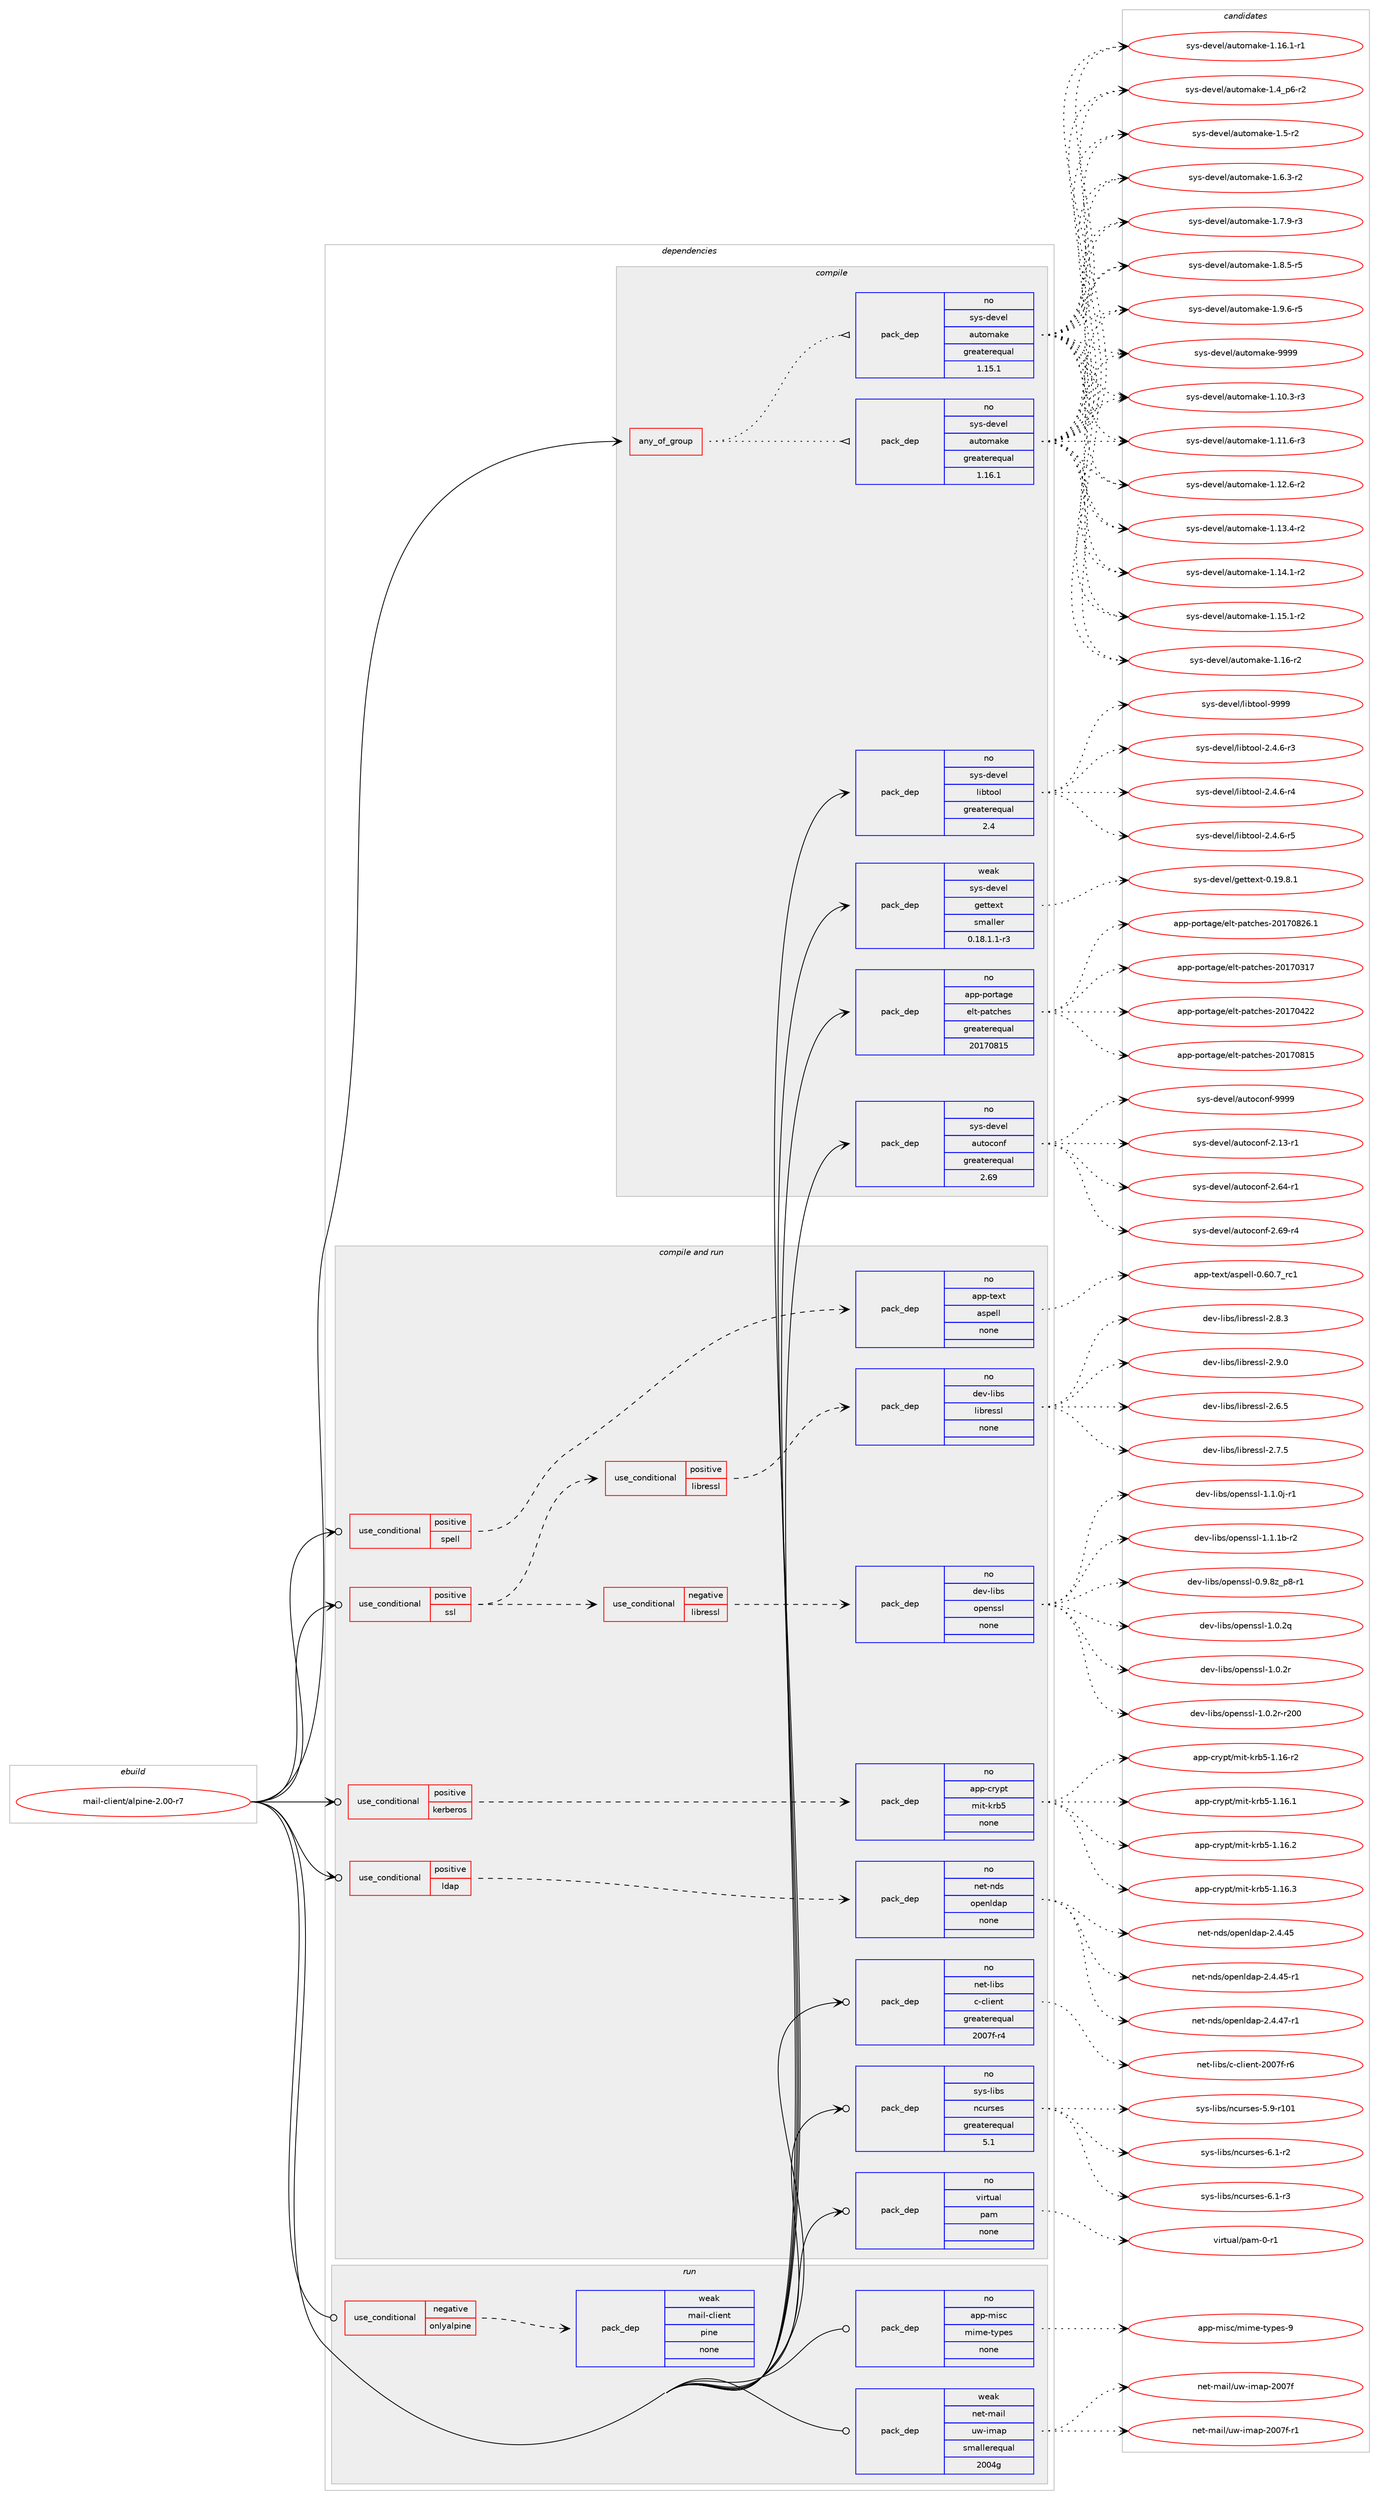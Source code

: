 digraph prolog {

# *************
# Graph options
# *************

newrank=true;
concentrate=true;
compound=true;
graph [rankdir=LR,fontname=Helvetica,fontsize=10,ranksep=1.5];#, ranksep=2.5, nodesep=0.2];
edge  [arrowhead=vee];
node  [fontname=Helvetica,fontsize=10];

# **********
# The ebuild
# **********

subgraph cluster_leftcol {
color=gray;
rank=same;
label=<<i>ebuild</i>>;
id [label="mail-client/alpine-2.00-r7", color=red, width=4, href="../mail-client/alpine-2.00-r7.svg"];
}

# ****************
# The dependencies
# ****************

subgraph cluster_midcol {
color=gray;
label=<<i>dependencies</i>>;
subgraph cluster_compile {
fillcolor="#eeeeee";
style=filled;
label=<<i>compile</i>>;
subgraph any24387 {
dependency1593140 [label=<<TABLE BORDER="0" CELLBORDER="1" CELLSPACING="0" CELLPADDING="4"><TR><TD CELLPADDING="10">any_of_group</TD></TR></TABLE>>, shape=none, color=red];subgraph pack1137856 {
dependency1593141 [label=<<TABLE BORDER="0" CELLBORDER="1" CELLSPACING="0" CELLPADDING="4" WIDTH="220"><TR><TD ROWSPAN="6" CELLPADDING="30">pack_dep</TD></TR><TR><TD WIDTH="110">no</TD></TR><TR><TD>sys-devel</TD></TR><TR><TD>automake</TD></TR><TR><TD>greaterequal</TD></TR><TR><TD>1.16.1</TD></TR></TABLE>>, shape=none, color=blue];
}
dependency1593140:e -> dependency1593141:w [weight=20,style="dotted",arrowhead="oinv"];
subgraph pack1137857 {
dependency1593142 [label=<<TABLE BORDER="0" CELLBORDER="1" CELLSPACING="0" CELLPADDING="4" WIDTH="220"><TR><TD ROWSPAN="6" CELLPADDING="30">pack_dep</TD></TR><TR><TD WIDTH="110">no</TD></TR><TR><TD>sys-devel</TD></TR><TR><TD>automake</TD></TR><TR><TD>greaterequal</TD></TR><TR><TD>1.15.1</TD></TR></TABLE>>, shape=none, color=blue];
}
dependency1593140:e -> dependency1593142:w [weight=20,style="dotted",arrowhead="oinv"];
}
id:e -> dependency1593140:w [weight=20,style="solid",arrowhead="vee"];
subgraph pack1137858 {
dependency1593143 [label=<<TABLE BORDER="0" CELLBORDER="1" CELLSPACING="0" CELLPADDING="4" WIDTH="220"><TR><TD ROWSPAN="6" CELLPADDING="30">pack_dep</TD></TR><TR><TD WIDTH="110">no</TD></TR><TR><TD>app-portage</TD></TR><TR><TD>elt-patches</TD></TR><TR><TD>greaterequal</TD></TR><TR><TD>20170815</TD></TR></TABLE>>, shape=none, color=blue];
}
id:e -> dependency1593143:w [weight=20,style="solid",arrowhead="vee"];
subgraph pack1137859 {
dependency1593144 [label=<<TABLE BORDER="0" CELLBORDER="1" CELLSPACING="0" CELLPADDING="4" WIDTH="220"><TR><TD ROWSPAN="6" CELLPADDING="30">pack_dep</TD></TR><TR><TD WIDTH="110">no</TD></TR><TR><TD>sys-devel</TD></TR><TR><TD>autoconf</TD></TR><TR><TD>greaterequal</TD></TR><TR><TD>2.69</TD></TR></TABLE>>, shape=none, color=blue];
}
id:e -> dependency1593144:w [weight=20,style="solid",arrowhead="vee"];
subgraph pack1137860 {
dependency1593145 [label=<<TABLE BORDER="0" CELLBORDER="1" CELLSPACING="0" CELLPADDING="4" WIDTH="220"><TR><TD ROWSPAN="6" CELLPADDING="30">pack_dep</TD></TR><TR><TD WIDTH="110">no</TD></TR><TR><TD>sys-devel</TD></TR><TR><TD>libtool</TD></TR><TR><TD>greaterequal</TD></TR><TR><TD>2.4</TD></TR></TABLE>>, shape=none, color=blue];
}
id:e -> dependency1593145:w [weight=20,style="solid",arrowhead="vee"];
subgraph pack1137861 {
dependency1593146 [label=<<TABLE BORDER="0" CELLBORDER="1" CELLSPACING="0" CELLPADDING="4" WIDTH="220"><TR><TD ROWSPAN="6" CELLPADDING="30">pack_dep</TD></TR><TR><TD WIDTH="110">weak</TD></TR><TR><TD>sys-devel</TD></TR><TR><TD>gettext</TD></TR><TR><TD>smaller</TD></TR><TR><TD>0.18.1.1-r3</TD></TR></TABLE>>, shape=none, color=blue];
}
id:e -> dependency1593146:w [weight=20,style="solid",arrowhead="vee"];
}
subgraph cluster_compileandrun {
fillcolor="#eeeeee";
style=filled;
label=<<i>compile and run</i>>;
subgraph cond430253 {
dependency1593147 [label=<<TABLE BORDER="0" CELLBORDER="1" CELLSPACING="0" CELLPADDING="4"><TR><TD ROWSPAN="3" CELLPADDING="10">use_conditional</TD></TR><TR><TD>positive</TD></TR><TR><TD>kerberos</TD></TR></TABLE>>, shape=none, color=red];
subgraph pack1137862 {
dependency1593148 [label=<<TABLE BORDER="0" CELLBORDER="1" CELLSPACING="0" CELLPADDING="4" WIDTH="220"><TR><TD ROWSPAN="6" CELLPADDING="30">pack_dep</TD></TR><TR><TD WIDTH="110">no</TD></TR><TR><TD>app-crypt</TD></TR><TR><TD>mit-krb5</TD></TR><TR><TD>none</TD></TR><TR><TD></TD></TR></TABLE>>, shape=none, color=blue];
}
dependency1593147:e -> dependency1593148:w [weight=20,style="dashed",arrowhead="vee"];
}
id:e -> dependency1593147:w [weight=20,style="solid",arrowhead="odotvee"];
subgraph cond430254 {
dependency1593149 [label=<<TABLE BORDER="0" CELLBORDER="1" CELLSPACING="0" CELLPADDING="4"><TR><TD ROWSPAN="3" CELLPADDING="10">use_conditional</TD></TR><TR><TD>positive</TD></TR><TR><TD>ldap</TD></TR></TABLE>>, shape=none, color=red];
subgraph pack1137863 {
dependency1593150 [label=<<TABLE BORDER="0" CELLBORDER="1" CELLSPACING="0" CELLPADDING="4" WIDTH="220"><TR><TD ROWSPAN="6" CELLPADDING="30">pack_dep</TD></TR><TR><TD WIDTH="110">no</TD></TR><TR><TD>net-nds</TD></TR><TR><TD>openldap</TD></TR><TR><TD>none</TD></TR><TR><TD></TD></TR></TABLE>>, shape=none, color=blue];
}
dependency1593149:e -> dependency1593150:w [weight=20,style="dashed",arrowhead="vee"];
}
id:e -> dependency1593149:w [weight=20,style="solid",arrowhead="odotvee"];
subgraph cond430255 {
dependency1593151 [label=<<TABLE BORDER="0" CELLBORDER="1" CELLSPACING="0" CELLPADDING="4"><TR><TD ROWSPAN="3" CELLPADDING="10">use_conditional</TD></TR><TR><TD>positive</TD></TR><TR><TD>spell</TD></TR></TABLE>>, shape=none, color=red];
subgraph pack1137864 {
dependency1593152 [label=<<TABLE BORDER="0" CELLBORDER="1" CELLSPACING="0" CELLPADDING="4" WIDTH="220"><TR><TD ROWSPAN="6" CELLPADDING="30">pack_dep</TD></TR><TR><TD WIDTH="110">no</TD></TR><TR><TD>app-text</TD></TR><TR><TD>aspell</TD></TR><TR><TD>none</TD></TR><TR><TD></TD></TR></TABLE>>, shape=none, color=blue];
}
dependency1593151:e -> dependency1593152:w [weight=20,style="dashed",arrowhead="vee"];
}
id:e -> dependency1593151:w [weight=20,style="solid",arrowhead="odotvee"];
subgraph cond430256 {
dependency1593153 [label=<<TABLE BORDER="0" CELLBORDER="1" CELLSPACING="0" CELLPADDING="4"><TR><TD ROWSPAN="3" CELLPADDING="10">use_conditional</TD></TR><TR><TD>positive</TD></TR><TR><TD>ssl</TD></TR></TABLE>>, shape=none, color=red];
subgraph cond430257 {
dependency1593154 [label=<<TABLE BORDER="0" CELLBORDER="1" CELLSPACING="0" CELLPADDING="4"><TR><TD ROWSPAN="3" CELLPADDING="10">use_conditional</TD></TR><TR><TD>negative</TD></TR><TR><TD>libressl</TD></TR></TABLE>>, shape=none, color=red];
subgraph pack1137865 {
dependency1593155 [label=<<TABLE BORDER="0" CELLBORDER="1" CELLSPACING="0" CELLPADDING="4" WIDTH="220"><TR><TD ROWSPAN="6" CELLPADDING="30">pack_dep</TD></TR><TR><TD WIDTH="110">no</TD></TR><TR><TD>dev-libs</TD></TR><TR><TD>openssl</TD></TR><TR><TD>none</TD></TR><TR><TD></TD></TR></TABLE>>, shape=none, color=blue];
}
dependency1593154:e -> dependency1593155:w [weight=20,style="dashed",arrowhead="vee"];
}
dependency1593153:e -> dependency1593154:w [weight=20,style="dashed",arrowhead="vee"];
subgraph cond430258 {
dependency1593156 [label=<<TABLE BORDER="0" CELLBORDER="1" CELLSPACING="0" CELLPADDING="4"><TR><TD ROWSPAN="3" CELLPADDING="10">use_conditional</TD></TR><TR><TD>positive</TD></TR><TR><TD>libressl</TD></TR></TABLE>>, shape=none, color=red];
subgraph pack1137866 {
dependency1593157 [label=<<TABLE BORDER="0" CELLBORDER="1" CELLSPACING="0" CELLPADDING="4" WIDTH="220"><TR><TD ROWSPAN="6" CELLPADDING="30">pack_dep</TD></TR><TR><TD WIDTH="110">no</TD></TR><TR><TD>dev-libs</TD></TR><TR><TD>libressl</TD></TR><TR><TD>none</TD></TR><TR><TD></TD></TR></TABLE>>, shape=none, color=blue];
}
dependency1593156:e -> dependency1593157:w [weight=20,style="dashed",arrowhead="vee"];
}
dependency1593153:e -> dependency1593156:w [weight=20,style="dashed",arrowhead="vee"];
}
id:e -> dependency1593153:w [weight=20,style="solid",arrowhead="odotvee"];
subgraph pack1137867 {
dependency1593158 [label=<<TABLE BORDER="0" CELLBORDER="1" CELLSPACING="0" CELLPADDING="4" WIDTH="220"><TR><TD ROWSPAN="6" CELLPADDING="30">pack_dep</TD></TR><TR><TD WIDTH="110">no</TD></TR><TR><TD>net-libs</TD></TR><TR><TD>c-client</TD></TR><TR><TD>greaterequal</TD></TR><TR><TD>2007f-r4</TD></TR></TABLE>>, shape=none, color=blue];
}
id:e -> dependency1593158:w [weight=20,style="solid",arrowhead="odotvee"];
subgraph pack1137868 {
dependency1593159 [label=<<TABLE BORDER="0" CELLBORDER="1" CELLSPACING="0" CELLPADDING="4" WIDTH="220"><TR><TD ROWSPAN="6" CELLPADDING="30">pack_dep</TD></TR><TR><TD WIDTH="110">no</TD></TR><TR><TD>sys-libs</TD></TR><TR><TD>ncurses</TD></TR><TR><TD>greaterequal</TD></TR><TR><TD>5.1</TD></TR></TABLE>>, shape=none, color=blue];
}
id:e -> dependency1593159:w [weight=20,style="solid",arrowhead="odotvee"];
subgraph pack1137869 {
dependency1593160 [label=<<TABLE BORDER="0" CELLBORDER="1" CELLSPACING="0" CELLPADDING="4" WIDTH="220"><TR><TD ROWSPAN="6" CELLPADDING="30">pack_dep</TD></TR><TR><TD WIDTH="110">no</TD></TR><TR><TD>virtual</TD></TR><TR><TD>pam</TD></TR><TR><TD>none</TD></TR><TR><TD></TD></TR></TABLE>>, shape=none, color=blue];
}
id:e -> dependency1593160:w [weight=20,style="solid",arrowhead="odotvee"];
}
subgraph cluster_run {
fillcolor="#eeeeee";
style=filled;
label=<<i>run</i>>;
subgraph cond430259 {
dependency1593161 [label=<<TABLE BORDER="0" CELLBORDER="1" CELLSPACING="0" CELLPADDING="4"><TR><TD ROWSPAN="3" CELLPADDING="10">use_conditional</TD></TR><TR><TD>negative</TD></TR><TR><TD>onlyalpine</TD></TR></TABLE>>, shape=none, color=red];
subgraph pack1137870 {
dependency1593162 [label=<<TABLE BORDER="0" CELLBORDER="1" CELLSPACING="0" CELLPADDING="4" WIDTH="220"><TR><TD ROWSPAN="6" CELLPADDING="30">pack_dep</TD></TR><TR><TD WIDTH="110">weak</TD></TR><TR><TD>mail-client</TD></TR><TR><TD>pine</TD></TR><TR><TD>none</TD></TR><TR><TD></TD></TR></TABLE>>, shape=none, color=blue];
}
dependency1593161:e -> dependency1593162:w [weight=20,style="dashed",arrowhead="vee"];
}
id:e -> dependency1593161:w [weight=20,style="solid",arrowhead="odot"];
subgraph pack1137871 {
dependency1593163 [label=<<TABLE BORDER="0" CELLBORDER="1" CELLSPACING="0" CELLPADDING="4" WIDTH="220"><TR><TD ROWSPAN="6" CELLPADDING="30">pack_dep</TD></TR><TR><TD WIDTH="110">no</TD></TR><TR><TD>app-misc</TD></TR><TR><TD>mime-types</TD></TR><TR><TD>none</TD></TR><TR><TD></TD></TR></TABLE>>, shape=none, color=blue];
}
id:e -> dependency1593163:w [weight=20,style="solid",arrowhead="odot"];
subgraph pack1137872 {
dependency1593164 [label=<<TABLE BORDER="0" CELLBORDER="1" CELLSPACING="0" CELLPADDING="4" WIDTH="220"><TR><TD ROWSPAN="6" CELLPADDING="30">pack_dep</TD></TR><TR><TD WIDTH="110">weak</TD></TR><TR><TD>net-mail</TD></TR><TR><TD>uw-imap</TD></TR><TR><TD>smallerequal</TD></TR><TR><TD>2004g</TD></TR></TABLE>>, shape=none, color=blue];
}
id:e -> dependency1593164:w [weight=20,style="solid",arrowhead="odot"];
}
}

# **************
# The candidates
# **************

subgraph cluster_choices {
rank=same;
color=gray;
label=<<i>candidates</i>>;

subgraph choice1137856 {
color=black;
nodesep=1;
choice11512111545100101118101108479711711611110997107101454946494846514511451 [label="sys-devel/automake-1.10.3-r3", color=red, width=4,href="../sys-devel/automake-1.10.3-r3.svg"];
choice11512111545100101118101108479711711611110997107101454946494946544511451 [label="sys-devel/automake-1.11.6-r3", color=red, width=4,href="../sys-devel/automake-1.11.6-r3.svg"];
choice11512111545100101118101108479711711611110997107101454946495046544511450 [label="sys-devel/automake-1.12.6-r2", color=red, width=4,href="../sys-devel/automake-1.12.6-r2.svg"];
choice11512111545100101118101108479711711611110997107101454946495146524511450 [label="sys-devel/automake-1.13.4-r2", color=red, width=4,href="../sys-devel/automake-1.13.4-r2.svg"];
choice11512111545100101118101108479711711611110997107101454946495246494511450 [label="sys-devel/automake-1.14.1-r2", color=red, width=4,href="../sys-devel/automake-1.14.1-r2.svg"];
choice11512111545100101118101108479711711611110997107101454946495346494511450 [label="sys-devel/automake-1.15.1-r2", color=red, width=4,href="../sys-devel/automake-1.15.1-r2.svg"];
choice1151211154510010111810110847971171161111099710710145494649544511450 [label="sys-devel/automake-1.16-r2", color=red, width=4,href="../sys-devel/automake-1.16-r2.svg"];
choice11512111545100101118101108479711711611110997107101454946495446494511449 [label="sys-devel/automake-1.16.1-r1", color=red, width=4,href="../sys-devel/automake-1.16.1-r1.svg"];
choice115121115451001011181011084797117116111109971071014549465295112544511450 [label="sys-devel/automake-1.4_p6-r2", color=red, width=4,href="../sys-devel/automake-1.4_p6-r2.svg"];
choice11512111545100101118101108479711711611110997107101454946534511450 [label="sys-devel/automake-1.5-r2", color=red, width=4,href="../sys-devel/automake-1.5-r2.svg"];
choice115121115451001011181011084797117116111109971071014549465446514511450 [label="sys-devel/automake-1.6.3-r2", color=red, width=4,href="../sys-devel/automake-1.6.3-r2.svg"];
choice115121115451001011181011084797117116111109971071014549465546574511451 [label="sys-devel/automake-1.7.9-r3", color=red, width=4,href="../sys-devel/automake-1.7.9-r3.svg"];
choice115121115451001011181011084797117116111109971071014549465646534511453 [label="sys-devel/automake-1.8.5-r5", color=red, width=4,href="../sys-devel/automake-1.8.5-r5.svg"];
choice115121115451001011181011084797117116111109971071014549465746544511453 [label="sys-devel/automake-1.9.6-r5", color=red, width=4,href="../sys-devel/automake-1.9.6-r5.svg"];
choice115121115451001011181011084797117116111109971071014557575757 [label="sys-devel/automake-9999", color=red, width=4,href="../sys-devel/automake-9999.svg"];
dependency1593141:e -> choice11512111545100101118101108479711711611110997107101454946494846514511451:w [style=dotted,weight="100"];
dependency1593141:e -> choice11512111545100101118101108479711711611110997107101454946494946544511451:w [style=dotted,weight="100"];
dependency1593141:e -> choice11512111545100101118101108479711711611110997107101454946495046544511450:w [style=dotted,weight="100"];
dependency1593141:e -> choice11512111545100101118101108479711711611110997107101454946495146524511450:w [style=dotted,weight="100"];
dependency1593141:e -> choice11512111545100101118101108479711711611110997107101454946495246494511450:w [style=dotted,weight="100"];
dependency1593141:e -> choice11512111545100101118101108479711711611110997107101454946495346494511450:w [style=dotted,weight="100"];
dependency1593141:e -> choice1151211154510010111810110847971171161111099710710145494649544511450:w [style=dotted,weight="100"];
dependency1593141:e -> choice11512111545100101118101108479711711611110997107101454946495446494511449:w [style=dotted,weight="100"];
dependency1593141:e -> choice115121115451001011181011084797117116111109971071014549465295112544511450:w [style=dotted,weight="100"];
dependency1593141:e -> choice11512111545100101118101108479711711611110997107101454946534511450:w [style=dotted,weight="100"];
dependency1593141:e -> choice115121115451001011181011084797117116111109971071014549465446514511450:w [style=dotted,weight="100"];
dependency1593141:e -> choice115121115451001011181011084797117116111109971071014549465546574511451:w [style=dotted,weight="100"];
dependency1593141:e -> choice115121115451001011181011084797117116111109971071014549465646534511453:w [style=dotted,weight="100"];
dependency1593141:e -> choice115121115451001011181011084797117116111109971071014549465746544511453:w [style=dotted,weight="100"];
dependency1593141:e -> choice115121115451001011181011084797117116111109971071014557575757:w [style=dotted,weight="100"];
}
subgraph choice1137857 {
color=black;
nodesep=1;
choice11512111545100101118101108479711711611110997107101454946494846514511451 [label="sys-devel/automake-1.10.3-r3", color=red, width=4,href="../sys-devel/automake-1.10.3-r3.svg"];
choice11512111545100101118101108479711711611110997107101454946494946544511451 [label="sys-devel/automake-1.11.6-r3", color=red, width=4,href="../sys-devel/automake-1.11.6-r3.svg"];
choice11512111545100101118101108479711711611110997107101454946495046544511450 [label="sys-devel/automake-1.12.6-r2", color=red, width=4,href="../sys-devel/automake-1.12.6-r2.svg"];
choice11512111545100101118101108479711711611110997107101454946495146524511450 [label="sys-devel/automake-1.13.4-r2", color=red, width=4,href="../sys-devel/automake-1.13.4-r2.svg"];
choice11512111545100101118101108479711711611110997107101454946495246494511450 [label="sys-devel/automake-1.14.1-r2", color=red, width=4,href="../sys-devel/automake-1.14.1-r2.svg"];
choice11512111545100101118101108479711711611110997107101454946495346494511450 [label="sys-devel/automake-1.15.1-r2", color=red, width=4,href="../sys-devel/automake-1.15.1-r2.svg"];
choice1151211154510010111810110847971171161111099710710145494649544511450 [label="sys-devel/automake-1.16-r2", color=red, width=4,href="../sys-devel/automake-1.16-r2.svg"];
choice11512111545100101118101108479711711611110997107101454946495446494511449 [label="sys-devel/automake-1.16.1-r1", color=red, width=4,href="../sys-devel/automake-1.16.1-r1.svg"];
choice115121115451001011181011084797117116111109971071014549465295112544511450 [label="sys-devel/automake-1.4_p6-r2", color=red, width=4,href="../sys-devel/automake-1.4_p6-r2.svg"];
choice11512111545100101118101108479711711611110997107101454946534511450 [label="sys-devel/automake-1.5-r2", color=red, width=4,href="../sys-devel/automake-1.5-r2.svg"];
choice115121115451001011181011084797117116111109971071014549465446514511450 [label="sys-devel/automake-1.6.3-r2", color=red, width=4,href="../sys-devel/automake-1.6.3-r2.svg"];
choice115121115451001011181011084797117116111109971071014549465546574511451 [label="sys-devel/automake-1.7.9-r3", color=red, width=4,href="../sys-devel/automake-1.7.9-r3.svg"];
choice115121115451001011181011084797117116111109971071014549465646534511453 [label="sys-devel/automake-1.8.5-r5", color=red, width=4,href="../sys-devel/automake-1.8.5-r5.svg"];
choice115121115451001011181011084797117116111109971071014549465746544511453 [label="sys-devel/automake-1.9.6-r5", color=red, width=4,href="../sys-devel/automake-1.9.6-r5.svg"];
choice115121115451001011181011084797117116111109971071014557575757 [label="sys-devel/automake-9999", color=red, width=4,href="../sys-devel/automake-9999.svg"];
dependency1593142:e -> choice11512111545100101118101108479711711611110997107101454946494846514511451:w [style=dotted,weight="100"];
dependency1593142:e -> choice11512111545100101118101108479711711611110997107101454946494946544511451:w [style=dotted,weight="100"];
dependency1593142:e -> choice11512111545100101118101108479711711611110997107101454946495046544511450:w [style=dotted,weight="100"];
dependency1593142:e -> choice11512111545100101118101108479711711611110997107101454946495146524511450:w [style=dotted,weight="100"];
dependency1593142:e -> choice11512111545100101118101108479711711611110997107101454946495246494511450:w [style=dotted,weight="100"];
dependency1593142:e -> choice11512111545100101118101108479711711611110997107101454946495346494511450:w [style=dotted,weight="100"];
dependency1593142:e -> choice1151211154510010111810110847971171161111099710710145494649544511450:w [style=dotted,weight="100"];
dependency1593142:e -> choice11512111545100101118101108479711711611110997107101454946495446494511449:w [style=dotted,weight="100"];
dependency1593142:e -> choice115121115451001011181011084797117116111109971071014549465295112544511450:w [style=dotted,weight="100"];
dependency1593142:e -> choice11512111545100101118101108479711711611110997107101454946534511450:w [style=dotted,weight="100"];
dependency1593142:e -> choice115121115451001011181011084797117116111109971071014549465446514511450:w [style=dotted,weight="100"];
dependency1593142:e -> choice115121115451001011181011084797117116111109971071014549465546574511451:w [style=dotted,weight="100"];
dependency1593142:e -> choice115121115451001011181011084797117116111109971071014549465646534511453:w [style=dotted,weight="100"];
dependency1593142:e -> choice115121115451001011181011084797117116111109971071014549465746544511453:w [style=dotted,weight="100"];
dependency1593142:e -> choice115121115451001011181011084797117116111109971071014557575757:w [style=dotted,weight="100"];
}
subgraph choice1137858 {
color=black;
nodesep=1;
choice97112112451121111141169710310147101108116451129711699104101115455048495548514955 [label="app-portage/elt-patches-20170317", color=red, width=4,href="../app-portage/elt-patches-20170317.svg"];
choice97112112451121111141169710310147101108116451129711699104101115455048495548525050 [label="app-portage/elt-patches-20170422", color=red, width=4,href="../app-portage/elt-patches-20170422.svg"];
choice97112112451121111141169710310147101108116451129711699104101115455048495548564953 [label="app-portage/elt-patches-20170815", color=red, width=4,href="../app-portage/elt-patches-20170815.svg"];
choice971121124511211111411697103101471011081164511297116991041011154550484955485650544649 [label="app-portage/elt-patches-20170826.1", color=red, width=4,href="../app-portage/elt-patches-20170826.1.svg"];
dependency1593143:e -> choice97112112451121111141169710310147101108116451129711699104101115455048495548514955:w [style=dotted,weight="100"];
dependency1593143:e -> choice97112112451121111141169710310147101108116451129711699104101115455048495548525050:w [style=dotted,weight="100"];
dependency1593143:e -> choice97112112451121111141169710310147101108116451129711699104101115455048495548564953:w [style=dotted,weight="100"];
dependency1593143:e -> choice971121124511211111411697103101471011081164511297116991041011154550484955485650544649:w [style=dotted,weight="100"];
}
subgraph choice1137859 {
color=black;
nodesep=1;
choice1151211154510010111810110847971171161119911111010245504649514511449 [label="sys-devel/autoconf-2.13-r1", color=red, width=4,href="../sys-devel/autoconf-2.13-r1.svg"];
choice1151211154510010111810110847971171161119911111010245504654524511449 [label="sys-devel/autoconf-2.64-r1", color=red, width=4,href="../sys-devel/autoconf-2.64-r1.svg"];
choice1151211154510010111810110847971171161119911111010245504654574511452 [label="sys-devel/autoconf-2.69-r4", color=red, width=4,href="../sys-devel/autoconf-2.69-r4.svg"];
choice115121115451001011181011084797117116111991111101024557575757 [label="sys-devel/autoconf-9999", color=red, width=4,href="../sys-devel/autoconf-9999.svg"];
dependency1593144:e -> choice1151211154510010111810110847971171161119911111010245504649514511449:w [style=dotted,weight="100"];
dependency1593144:e -> choice1151211154510010111810110847971171161119911111010245504654524511449:w [style=dotted,weight="100"];
dependency1593144:e -> choice1151211154510010111810110847971171161119911111010245504654574511452:w [style=dotted,weight="100"];
dependency1593144:e -> choice115121115451001011181011084797117116111991111101024557575757:w [style=dotted,weight="100"];
}
subgraph choice1137860 {
color=black;
nodesep=1;
choice1151211154510010111810110847108105981161111111084550465246544511451 [label="sys-devel/libtool-2.4.6-r3", color=red, width=4,href="../sys-devel/libtool-2.4.6-r3.svg"];
choice1151211154510010111810110847108105981161111111084550465246544511452 [label="sys-devel/libtool-2.4.6-r4", color=red, width=4,href="../sys-devel/libtool-2.4.6-r4.svg"];
choice1151211154510010111810110847108105981161111111084550465246544511453 [label="sys-devel/libtool-2.4.6-r5", color=red, width=4,href="../sys-devel/libtool-2.4.6-r5.svg"];
choice1151211154510010111810110847108105981161111111084557575757 [label="sys-devel/libtool-9999", color=red, width=4,href="../sys-devel/libtool-9999.svg"];
dependency1593145:e -> choice1151211154510010111810110847108105981161111111084550465246544511451:w [style=dotted,weight="100"];
dependency1593145:e -> choice1151211154510010111810110847108105981161111111084550465246544511452:w [style=dotted,weight="100"];
dependency1593145:e -> choice1151211154510010111810110847108105981161111111084550465246544511453:w [style=dotted,weight="100"];
dependency1593145:e -> choice1151211154510010111810110847108105981161111111084557575757:w [style=dotted,weight="100"];
}
subgraph choice1137861 {
color=black;
nodesep=1;
choice1151211154510010111810110847103101116116101120116454846495746564649 [label="sys-devel/gettext-0.19.8.1", color=red, width=4,href="../sys-devel/gettext-0.19.8.1.svg"];
dependency1593146:e -> choice1151211154510010111810110847103101116116101120116454846495746564649:w [style=dotted,weight="100"];
}
subgraph choice1137862 {
color=black;
nodesep=1;
choice9711211245991141211121164710910511645107114985345494649544511450 [label="app-crypt/mit-krb5-1.16-r2", color=red, width=4,href="../app-crypt/mit-krb5-1.16-r2.svg"];
choice9711211245991141211121164710910511645107114985345494649544649 [label="app-crypt/mit-krb5-1.16.1", color=red, width=4,href="../app-crypt/mit-krb5-1.16.1.svg"];
choice9711211245991141211121164710910511645107114985345494649544650 [label="app-crypt/mit-krb5-1.16.2", color=red, width=4,href="../app-crypt/mit-krb5-1.16.2.svg"];
choice9711211245991141211121164710910511645107114985345494649544651 [label="app-crypt/mit-krb5-1.16.3", color=red, width=4,href="../app-crypt/mit-krb5-1.16.3.svg"];
dependency1593148:e -> choice9711211245991141211121164710910511645107114985345494649544511450:w [style=dotted,weight="100"];
dependency1593148:e -> choice9711211245991141211121164710910511645107114985345494649544649:w [style=dotted,weight="100"];
dependency1593148:e -> choice9711211245991141211121164710910511645107114985345494649544650:w [style=dotted,weight="100"];
dependency1593148:e -> choice9711211245991141211121164710910511645107114985345494649544651:w [style=dotted,weight="100"];
}
subgraph choice1137863 {
color=black;
nodesep=1;
choice11010111645110100115471111121011101081009711245504652465253 [label="net-nds/openldap-2.4.45", color=red, width=4,href="../net-nds/openldap-2.4.45.svg"];
choice110101116451101001154711111210111010810097112455046524652534511449 [label="net-nds/openldap-2.4.45-r1", color=red, width=4,href="../net-nds/openldap-2.4.45-r1.svg"];
choice110101116451101001154711111210111010810097112455046524652554511449 [label="net-nds/openldap-2.4.47-r1", color=red, width=4,href="../net-nds/openldap-2.4.47-r1.svg"];
dependency1593150:e -> choice11010111645110100115471111121011101081009711245504652465253:w [style=dotted,weight="100"];
dependency1593150:e -> choice110101116451101001154711111210111010810097112455046524652534511449:w [style=dotted,weight="100"];
dependency1593150:e -> choice110101116451101001154711111210111010810097112455046524652554511449:w [style=dotted,weight="100"];
}
subgraph choice1137864 {
color=black;
nodesep=1;
choice9711211245116101120116479711511210110810845484654484655951149949 [label="app-text/aspell-0.60.7_rc1", color=red, width=4,href="../app-text/aspell-0.60.7_rc1.svg"];
dependency1593152:e -> choice9711211245116101120116479711511210110810845484654484655951149949:w [style=dotted,weight="100"];
}
subgraph choice1137865 {
color=black;
nodesep=1;
choice10010111845108105981154711111210111011511510845484657465612295112564511449 [label="dev-libs/openssl-0.9.8z_p8-r1", color=red, width=4,href="../dev-libs/openssl-0.9.8z_p8-r1.svg"];
choice100101118451081059811547111112101110115115108454946484650113 [label="dev-libs/openssl-1.0.2q", color=red, width=4,href="../dev-libs/openssl-1.0.2q.svg"];
choice100101118451081059811547111112101110115115108454946484650114 [label="dev-libs/openssl-1.0.2r", color=red, width=4,href="../dev-libs/openssl-1.0.2r.svg"];
choice10010111845108105981154711111210111011511510845494648465011445114504848 [label="dev-libs/openssl-1.0.2r-r200", color=red, width=4,href="../dev-libs/openssl-1.0.2r-r200.svg"];
choice1001011184510810598115471111121011101151151084549464946481064511449 [label="dev-libs/openssl-1.1.0j-r1", color=red, width=4,href="../dev-libs/openssl-1.1.0j-r1.svg"];
choice100101118451081059811547111112101110115115108454946494649984511450 [label="dev-libs/openssl-1.1.1b-r2", color=red, width=4,href="../dev-libs/openssl-1.1.1b-r2.svg"];
dependency1593155:e -> choice10010111845108105981154711111210111011511510845484657465612295112564511449:w [style=dotted,weight="100"];
dependency1593155:e -> choice100101118451081059811547111112101110115115108454946484650113:w [style=dotted,weight="100"];
dependency1593155:e -> choice100101118451081059811547111112101110115115108454946484650114:w [style=dotted,weight="100"];
dependency1593155:e -> choice10010111845108105981154711111210111011511510845494648465011445114504848:w [style=dotted,weight="100"];
dependency1593155:e -> choice1001011184510810598115471111121011101151151084549464946481064511449:w [style=dotted,weight="100"];
dependency1593155:e -> choice100101118451081059811547111112101110115115108454946494649984511450:w [style=dotted,weight="100"];
}
subgraph choice1137866 {
color=black;
nodesep=1;
choice10010111845108105981154710810598114101115115108455046544653 [label="dev-libs/libressl-2.6.5", color=red, width=4,href="../dev-libs/libressl-2.6.5.svg"];
choice10010111845108105981154710810598114101115115108455046554653 [label="dev-libs/libressl-2.7.5", color=red, width=4,href="../dev-libs/libressl-2.7.5.svg"];
choice10010111845108105981154710810598114101115115108455046564651 [label="dev-libs/libressl-2.8.3", color=red, width=4,href="../dev-libs/libressl-2.8.3.svg"];
choice10010111845108105981154710810598114101115115108455046574648 [label="dev-libs/libressl-2.9.0", color=red, width=4,href="../dev-libs/libressl-2.9.0.svg"];
dependency1593157:e -> choice10010111845108105981154710810598114101115115108455046544653:w [style=dotted,weight="100"];
dependency1593157:e -> choice10010111845108105981154710810598114101115115108455046554653:w [style=dotted,weight="100"];
dependency1593157:e -> choice10010111845108105981154710810598114101115115108455046564651:w [style=dotted,weight="100"];
dependency1593157:e -> choice10010111845108105981154710810598114101115115108455046574648:w [style=dotted,weight="100"];
}
subgraph choice1137867 {
color=black;
nodesep=1;
choice11010111645108105981154799459910810510111011645504848551024511454 [label="net-libs/c-client-2007f-r6", color=red, width=4,href="../net-libs/c-client-2007f-r6.svg"];
dependency1593158:e -> choice11010111645108105981154799459910810510111011645504848551024511454:w [style=dotted,weight="100"];
}
subgraph choice1137868 {
color=black;
nodesep=1;
choice115121115451081059811547110991171141151011154553465745114494849 [label="sys-libs/ncurses-5.9-r101", color=red, width=4,href="../sys-libs/ncurses-5.9-r101.svg"];
choice11512111545108105981154711099117114115101115455446494511450 [label="sys-libs/ncurses-6.1-r2", color=red, width=4,href="../sys-libs/ncurses-6.1-r2.svg"];
choice11512111545108105981154711099117114115101115455446494511451 [label="sys-libs/ncurses-6.1-r3", color=red, width=4,href="../sys-libs/ncurses-6.1-r3.svg"];
dependency1593159:e -> choice115121115451081059811547110991171141151011154553465745114494849:w [style=dotted,weight="100"];
dependency1593159:e -> choice11512111545108105981154711099117114115101115455446494511450:w [style=dotted,weight="100"];
dependency1593159:e -> choice11512111545108105981154711099117114115101115455446494511451:w [style=dotted,weight="100"];
}
subgraph choice1137869 {
color=black;
nodesep=1;
choice11810511411611797108471129710945484511449 [label="virtual/pam-0-r1", color=red, width=4,href="../virtual/pam-0-r1.svg"];
dependency1593160:e -> choice11810511411611797108471129710945484511449:w [style=dotted,weight="100"];
}
subgraph choice1137870 {
color=black;
nodesep=1;
}
subgraph choice1137871 {
color=black;
nodesep=1;
choice97112112451091051159947109105109101451161211121011154557 [label="app-misc/mime-types-9", color=red, width=4,href="../app-misc/mime-types-9.svg"];
dependency1593163:e -> choice97112112451091051159947109105109101451161211121011154557:w [style=dotted,weight="100"];
}
subgraph choice1137872 {
color=black;
nodesep=1;
choice11010111645109971051084711711945105109971124550484855102 [label="net-mail/uw-imap-2007f", color=red, width=4,href="../net-mail/uw-imap-2007f.svg"];
choice110101116451099710510847117119451051099711245504848551024511449 [label="net-mail/uw-imap-2007f-r1", color=red, width=4,href="../net-mail/uw-imap-2007f-r1.svg"];
dependency1593164:e -> choice11010111645109971051084711711945105109971124550484855102:w [style=dotted,weight="100"];
dependency1593164:e -> choice110101116451099710510847117119451051099711245504848551024511449:w [style=dotted,weight="100"];
}
}

}
